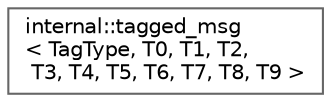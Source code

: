 digraph "类继承关系图"
{
 // LATEX_PDF_SIZE
  bgcolor="transparent";
  edge [fontname=Helvetica,fontsize=10,labelfontname=Helvetica,labelfontsize=10];
  node [fontname=Helvetica,fontsize=10,shape=box,height=0.2,width=0.4];
  rankdir="LR";
  Node0 [id="Node000000",label="internal::tagged_msg\l\< TagType, T0, T1, T2,\l T3, T4, T5, T6, T7, T8, T9 \>",height=0.2,width=0.4,color="grey40", fillcolor="white", style="filled",URL="$classinternal_1_1tagged__msg.html",tooltip=" "];
}
